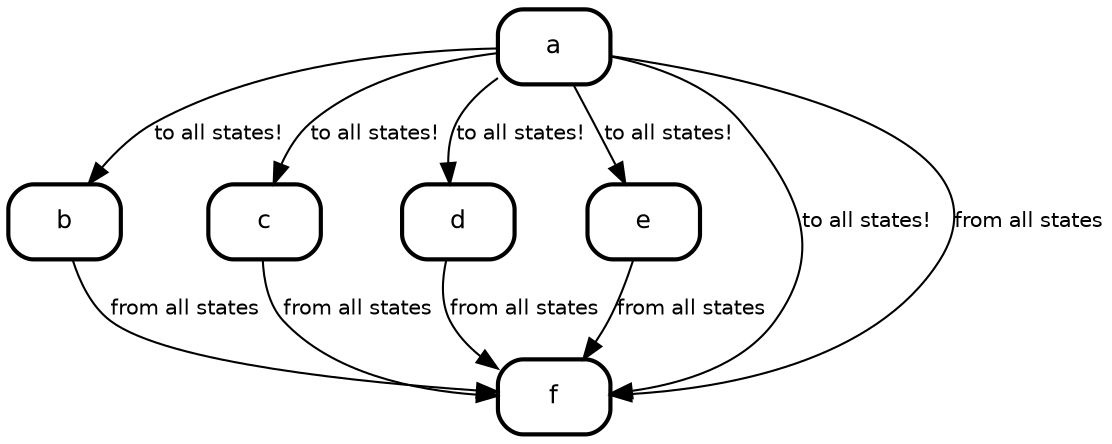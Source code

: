 graph "state transitions" {
  splines=true ordering=out fontname="Helvetica" fontsize=12 overlap=true
  node [shape=Mrecord style=filled fillcolor=white fontname=Helvetica fontsize=12 penwidth=2.0]
  edge [fontname=Helvetica fontsize=10 arrowhead=normal dir=forward]

  "a" [label="{a}"]
  "b" [label="{b}"]
  "c" [label="{c}"]
  "d" [label="{d}"]
  "e" [label="{e}"]
  "f" [label="{f}"]



  "a" -- "b" [label="to all states!"]
  "a" -- "c" [label="to all states!"]
  "a" -- "d" [label="to all states!"]
  "a" -- "e" [label="to all states!"]
  "a" -- "f" [label="to all states!"]
  "a" -- "f" [label="from all states"]
  "b" -- "f" [label="from all states"]
  "c" -- "f" [label="from all states"]
  "d" -- "f" [label="from all states"]
  "e" -- "f" [label="from all states"]

}